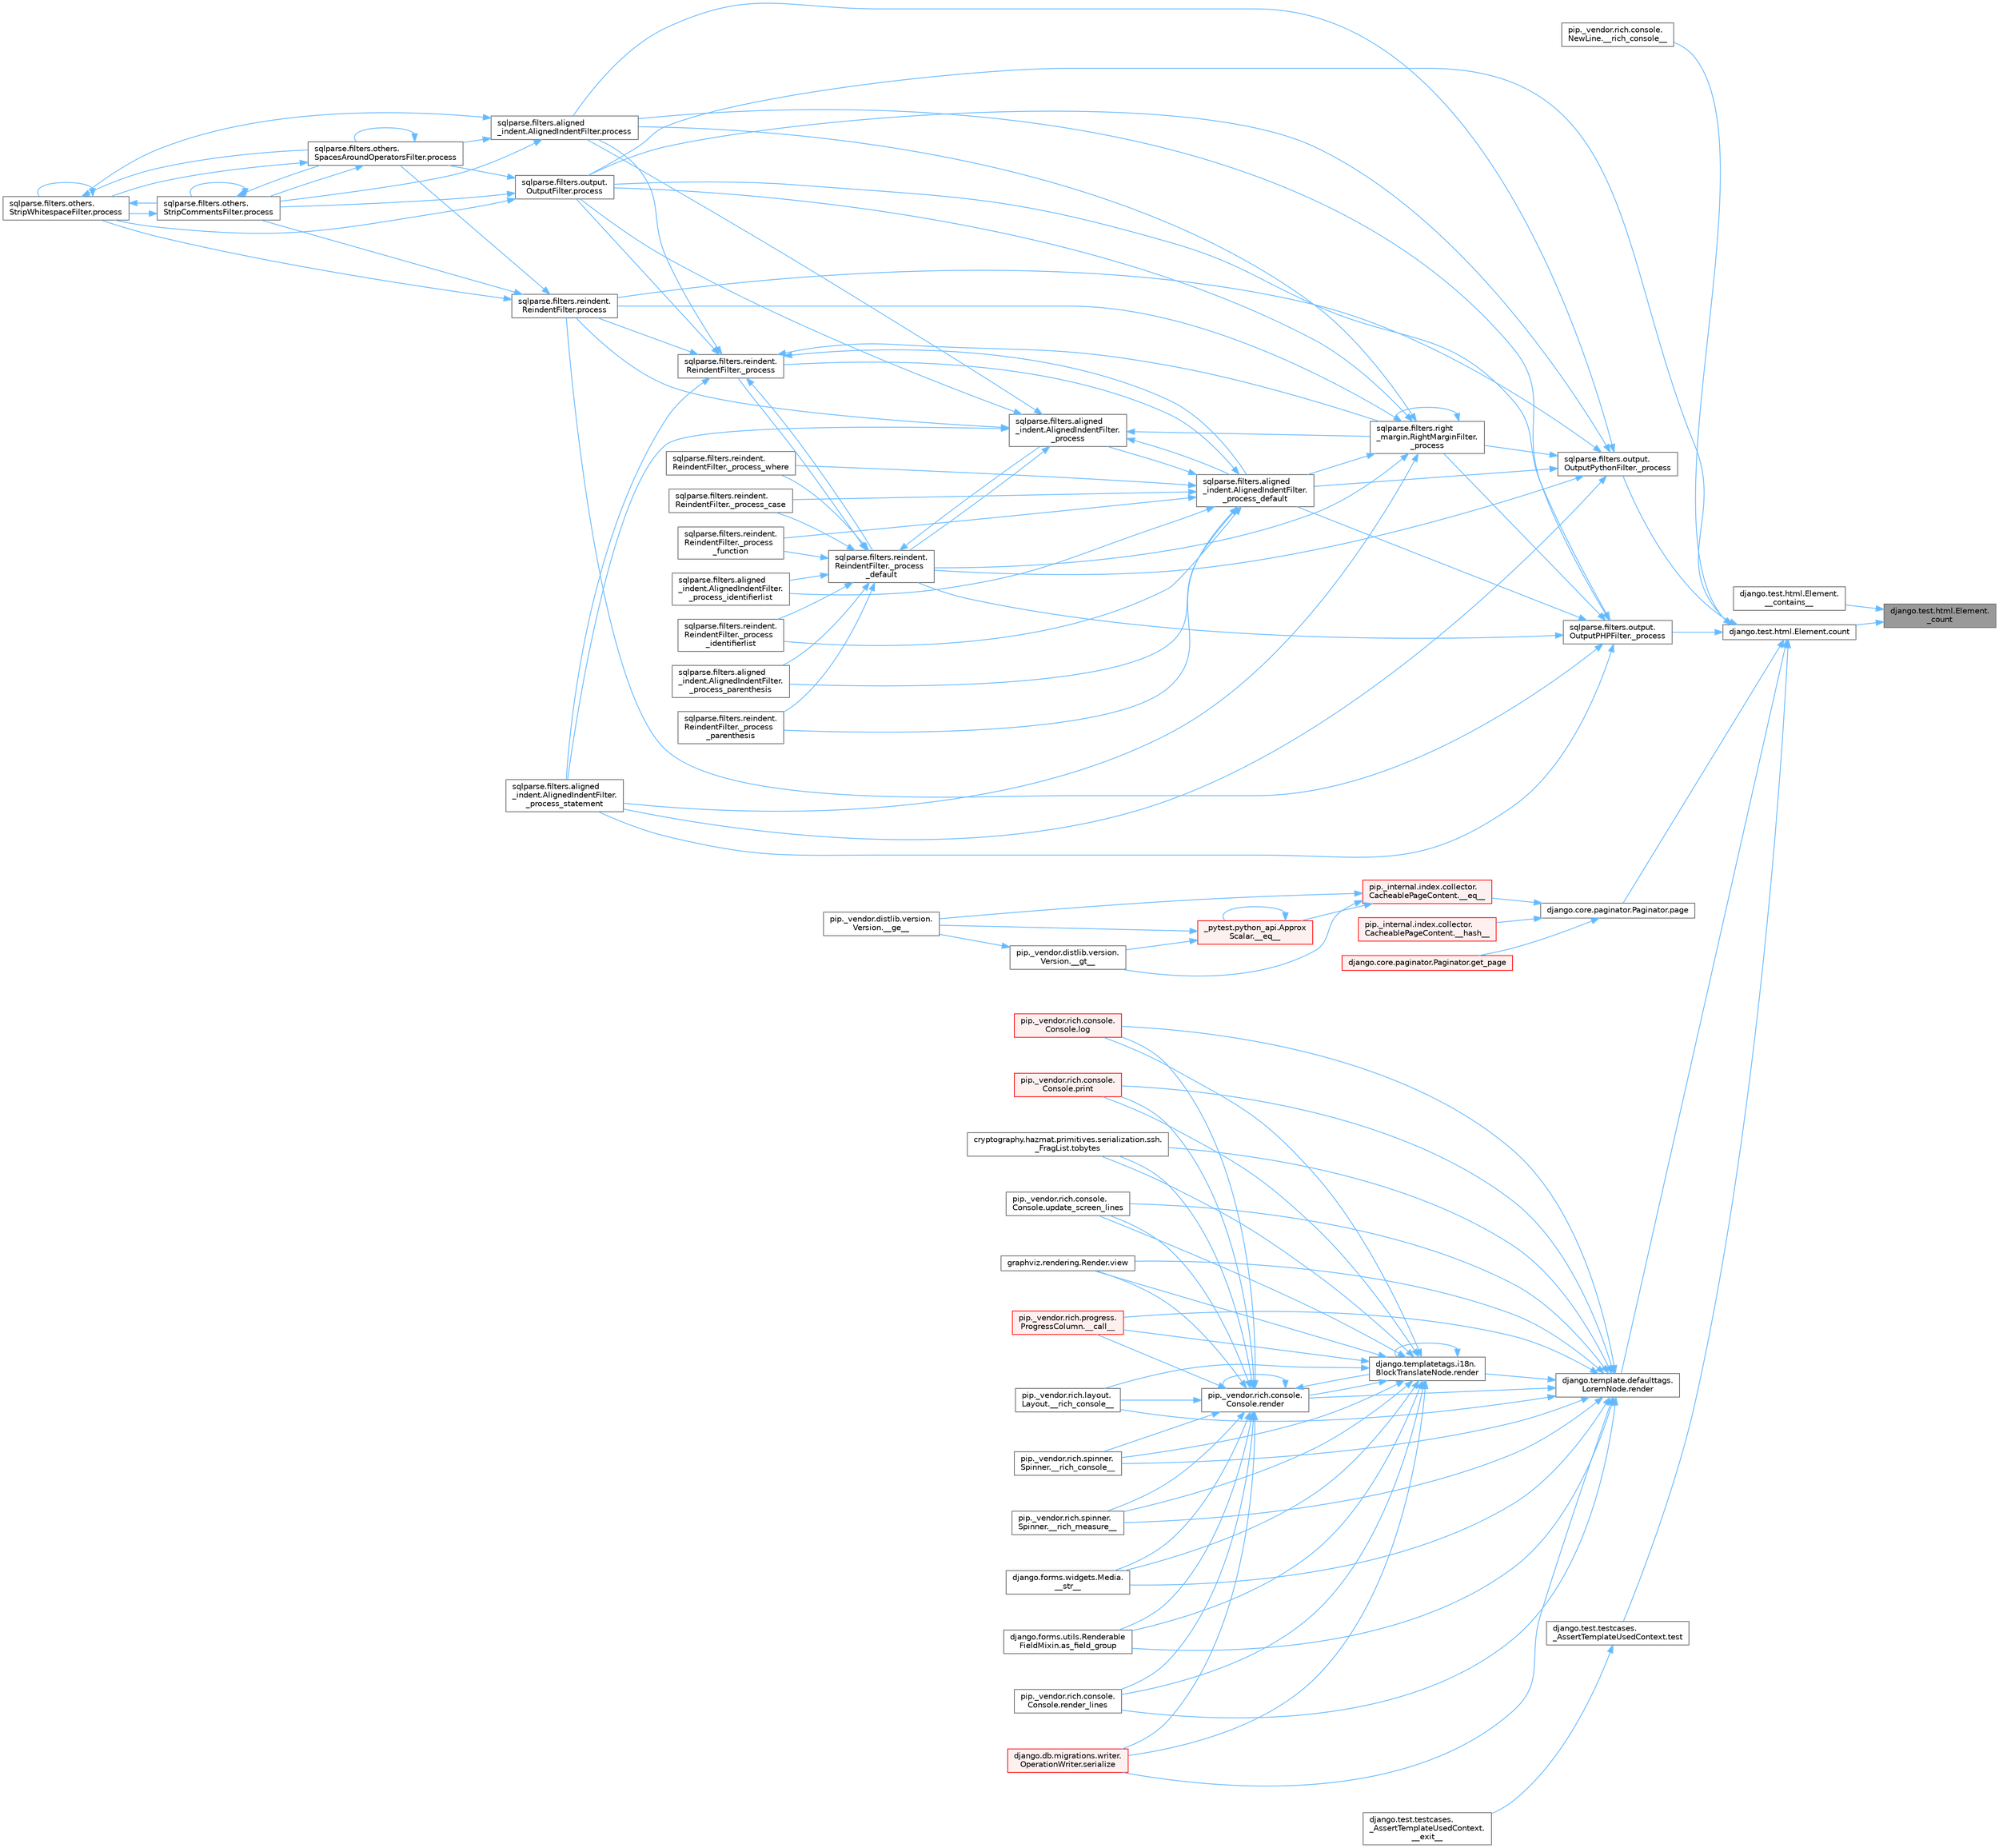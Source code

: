 digraph "django.test.html.Element._count"
{
 // LATEX_PDF_SIZE
  bgcolor="transparent";
  edge [fontname=Helvetica,fontsize=10,labelfontname=Helvetica,labelfontsize=10];
  node [fontname=Helvetica,fontsize=10,shape=box,height=0.2,width=0.4];
  rankdir="RL";
  Node1 [id="Node000001",label="django.test.html.Element.\l_count",height=0.2,width=0.4,color="gray40", fillcolor="grey60", style="filled", fontcolor="black",tooltip=" "];
  Node1 -> Node2 [id="edge1_Node000001_Node000002",dir="back",color="steelblue1",style="solid",tooltip=" "];
  Node2 [id="Node000002",label="django.test.html.Element.\l__contains__",height=0.2,width=0.4,color="grey40", fillcolor="white", style="filled",URL="$classdjango_1_1test_1_1html_1_1_element.html#a227aa6f6e0a822f619c2187f566e9e01",tooltip=" "];
  Node1 -> Node3 [id="edge2_Node000001_Node000003",dir="back",color="steelblue1",style="solid",tooltip=" "];
  Node3 [id="Node000003",label="django.test.html.Element.count",height=0.2,width=0.4,color="grey40", fillcolor="white", style="filled",URL="$classdjango_1_1test_1_1html_1_1_element.html#a4ec3c5c3429fb44a2715de6f0fab7864",tooltip=" "];
  Node3 -> Node4 [id="edge3_Node000003_Node000004",dir="back",color="steelblue1",style="solid",tooltip=" "];
  Node4 [id="Node000004",label="pip._vendor.rich.console.\lNewLine.__rich_console__",height=0.2,width=0.4,color="grey40", fillcolor="white", style="filled",URL="$classpip_1_1__vendor_1_1rich_1_1console_1_1_new_line.html#af856823f9fff100f23f9a5b22d9703c6",tooltip=" "];
  Node3 -> Node5 [id="edge4_Node000003_Node000005",dir="back",color="steelblue1",style="solid",tooltip=" "];
  Node5 [id="Node000005",label="sqlparse.filters.output.\lOutputPHPFilter._process",height=0.2,width=0.4,color="grey40", fillcolor="white", style="filled",URL="$classsqlparse_1_1filters_1_1output_1_1_output_p_h_p_filter.html#a04e946235754e1e1a0717a17a2ab7980",tooltip=" "];
  Node5 -> Node6 [id="edge5_Node000005_Node000006",dir="back",color="steelblue1",style="solid",tooltip=" "];
  Node6 [id="Node000006",label="sqlparse.filters.right\l_margin.RightMarginFilter.\l_process",height=0.2,width=0.4,color="grey40", fillcolor="white", style="filled",URL="$classsqlparse_1_1filters_1_1right__margin_1_1_right_margin_filter.html#a62b0707d94aff59b0fc1428eca96f6a9",tooltip=" "];
  Node6 -> Node6 [id="edge6_Node000006_Node000006",dir="back",color="steelblue1",style="solid",tooltip=" "];
  Node6 -> Node7 [id="edge7_Node000006_Node000007",dir="back",color="steelblue1",style="solid",tooltip=" "];
  Node7 [id="Node000007",label="sqlparse.filters.aligned\l_indent.AlignedIndentFilter.\l_process_default",height=0.2,width=0.4,color="grey40", fillcolor="white", style="filled",URL="$classsqlparse_1_1filters_1_1aligned__indent_1_1_aligned_indent_filter.html#a3ea4e4dfdbefcbe959c08542b0d53201",tooltip=" "];
  Node7 -> Node8 [id="edge8_Node000007_Node000008",dir="back",color="steelblue1",style="solid",tooltip=" "];
  Node8 [id="Node000008",label="sqlparse.filters.aligned\l_indent.AlignedIndentFilter.\l_process",height=0.2,width=0.4,color="grey40", fillcolor="white", style="filled",URL="$classsqlparse_1_1filters_1_1aligned__indent_1_1_aligned_indent_filter.html#ad998883fe7e7b68c6f4a789c37311b87",tooltip=" "];
  Node8 -> Node6 [id="edge9_Node000008_Node000006",dir="back",color="steelblue1",style="solid",tooltip=" "];
  Node8 -> Node7 [id="edge10_Node000008_Node000007",dir="back",color="steelblue1",style="solid",tooltip=" "];
  Node8 -> Node9 [id="edge11_Node000008_Node000009",dir="back",color="steelblue1",style="solid",tooltip=" "];
  Node9 [id="Node000009",label="sqlparse.filters.reindent.\lReindentFilter._process\l_default",height=0.2,width=0.4,color="grey40", fillcolor="white", style="filled",URL="$classsqlparse_1_1filters_1_1reindent_1_1_reindent_filter.html#a1c1a3a8db38895a336e3e44c9ce4dc14",tooltip=" "];
  Node9 -> Node8 [id="edge12_Node000009_Node000008",dir="back",color="steelblue1",style="solid",tooltip=" "];
  Node9 -> Node10 [id="edge13_Node000009_Node000010",dir="back",color="steelblue1",style="solid",tooltip=" "];
  Node10 [id="Node000010",label="sqlparse.filters.reindent.\lReindentFilter._process",height=0.2,width=0.4,color="grey40", fillcolor="white", style="filled",URL="$classsqlparse_1_1filters_1_1reindent_1_1_reindent_filter.html#aa8d7cd3a887a74b15b60245754c2f0ad",tooltip=" "];
  Node10 -> Node6 [id="edge14_Node000010_Node000006",dir="back",color="steelblue1",style="solid",tooltip=" "];
  Node10 -> Node7 [id="edge15_Node000010_Node000007",dir="back",color="steelblue1",style="solid",tooltip=" "];
  Node10 -> Node9 [id="edge16_Node000010_Node000009",dir="back",color="steelblue1",style="solid",tooltip=" "];
  Node10 -> Node11 [id="edge17_Node000010_Node000011",dir="back",color="steelblue1",style="solid",tooltip=" "];
  Node11 [id="Node000011",label="sqlparse.filters.aligned\l_indent.AlignedIndentFilter.\l_process_statement",height=0.2,width=0.4,color="grey40", fillcolor="white", style="filled",URL="$classsqlparse_1_1filters_1_1aligned__indent_1_1_aligned_indent_filter.html#a0dc0e7f7d4e057c4840e8b0830e2e31e",tooltip=" "];
  Node10 -> Node12 [id="edge18_Node000010_Node000012",dir="back",color="steelblue1",style="solid",tooltip=" "];
  Node12 [id="Node000012",label="sqlparse.filters.aligned\l_indent.AlignedIndentFilter.process",height=0.2,width=0.4,color="grey40", fillcolor="white", style="filled",URL="$classsqlparse_1_1filters_1_1aligned__indent_1_1_aligned_indent_filter.html#a932c29e956eedefc82ac8c90ac4a46e0",tooltip=" "];
  Node12 -> Node13 [id="edge19_Node000012_Node000013",dir="back",color="steelblue1",style="solid",tooltip=" "];
  Node13 [id="Node000013",label="sqlparse.filters.others.\lSpacesAroundOperatorsFilter.process",height=0.2,width=0.4,color="grey40", fillcolor="white", style="filled",URL="$classsqlparse_1_1filters_1_1others_1_1_spaces_around_operators_filter.html#a1a4308bab3c941f190c9aa6fa6d99492",tooltip=" "];
  Node13 -> Node13 [id="edge20_Node000013_Node000013",dir="back",color="steelblue1",style="solid",tooltip=" "];
  Node13 -> Node14 [id="edge21_Node000013_Node000014",dir="back",color="steelblue1",style="solid",tooltip=" "];
  Node14 [id="Node000014",label="sqlparse.filters.others.\lStripCommentsFilter.process",height=0.2,width=0.4,color="grey40", fillcolor="white", style="filled",URL="$classsqlparse_1_1filters_1_1others_1_1_strip_comments_filter.html#a7aeeca5b82a1b2768af6be530fbbd448",tooltip=" "];
  Node14 -> Node13 [id="edge22_Node000014_Node000013",dir="back",color="steelblue1",style="solid",tooltip=" "];
  Node14 -> Node14 [id="edge23_Node000014_Node000014",dir="back",color="steelblue1",style="solid",tooltip=" "];
  Node14 -> Node15 [id="edge24_Node000014_Node000015",dir="back",color="steelblue1",style="solid",tooltip=" "];
  Node15 [id="Node000015",label="sqlparse.filters.others.\lStripWhitespaceFilter.process",height=0.2,width=0.4,color="grey40", fillcolor="white", style="filled",URL="$classsqlparse_1_1filters_1_1others_1_1_strip_whitespace_filter.html#a6a736c7dd56d1257bede1672a9e3302b",tooltip=" "];
  Node15 -> Node13 [id="edge25_Node000015_Node000013",dir="back",color="steelblue1",style="solid",tooltip=" "];
  Node15 -> Node14 [id="edge26_Node000015_Node000014",dir="back",color="steelblue1",style="solid",tooltip=" "];
  Node15 -> Node15 [id="edge27_Node000015_Node000015",dir="back",color="steelblue1",style="solid",tooltip=" "];
  Node13 -> Node15 [id="edge28_Node000013_Node000015",dir="back",color="steelblue1",style="solid",tooltip=" "];
  Node12 -> Node14 [id="edge29_Node000012_Node000014",dir="back",color="steelblue1",style="solid",tooltip=" "];
  Node12 -> Node15 [id="edge30_Node000012_Node000015",dir="back",color="steelblue1",style="solid",tooltip=" "];
  Node10 -> Node16 [id="edge31_Node000010_Node000016",dir="back",color="steelblue1",style="solid",tooltip=" "];
  Node16 [id="Node000016",label="sqlparse.filters.output.\lOutputFilter.process",height=0.2,width=0.4,color="grey40", fillcolor="white", style="filled",URL="$classsqlparse_1_1filters_1_1output_1_1_output_filter.html#a3a3811380b4736898bf22188c02ac442",tooltip=" "];
  Node16 -> Node13 [id="edge32_Node000016_Node000013",dir="back",color="steelblue1",style="solid",tooltip=" "];
  Node16 -> Node14 [id="edge33_Node000016_Node000014",dir="back",color="steelblue1",style="solid",tooltip=" "];
  Node16 -> Node15 [id="edge34_Node000016_Node000015",dir="back",color="steelblue1",style="solid",tooltip=" "];
  Node10 -> Node17 [id="edge35_Node000010_Node000017",dir="back",color="steelblue1",style="solid",tooltip=" "];
  Node17 [id="Node000017",label="sqlparse.filters.reindent.\lReindentFilter.process",height=0.2,width=0.4,color="grey40", fillcolor="white", style="filled",URL="$classsqlparse_1_1filters_1_1reindent_1_1_reindent_filter.html#aee98c0fb7d6a3052e6c3c837f706830e",tooltip=" "];
  Node17 -> Node13 [id="edge36_Node000017_Node000013",dir="back",color="steelblue1",style="solid",tooltip=" "];
  Node17 -> Node14 [id="edge37_Node000017_Node000014",dir="back",color="steelblue1",style="solid",tooltip=" "];
  Node17 -> Node15 [id="edge38_Node000017_Node000015",dir="back",color="steelblue1",style="solid",tooltip=" "];
  Node9 -> Node18 [id="edge39_Node000009_Node000018",dir="back",color="steelblue1",style="solid",tooltip=" "];
  Node18 [id="Node000018",label="sqlparse.filters.reindent.\lReindentFilter._process_case",height=0.2,width=0.4,color="grey40", fillcolor="white", style="filled",URL="$classsqlparse_1_1filters_1_1reindent_1_1_reindent_filter.html#aa388d01e64872b26a75ecd643e04756d",tooltip=" "];
  Node9 -> Node19 [id="edge40_Node000009_Node000019",dir="back",color="steelblue1",style="solid",tooltip=" "];
  Node19 [id="Node000019",label="sqlparse.filters.reindent.\lReindentFilter._process\l_function",height=0.2,width=0.4,color="grey40", fillcolor="white", style="filled",URL="$classsqlparse_1_1filters_1_1reindent_1_1_reindent_filter.html#a4743aabf7578671b08c44758a79221a1",tooltip=" "];
  Node9 -> Node20 [id="edge41_Node000009_Node000020",dir="back",color="steelblue1",style="solid",tooltip=" "];
  Node20 [id="Node000020",label="sqlparse.filters.aligned\l_indent.AlignedIndentFilter.\l_process_identifierlist",height=0.2,width=0.4,color="grey40", fillcolor="white", style="filled",URL="$classsqlparse_1_1filters_1_1aligned__indent_1_1_aligned_indent_filter.html#abcb7771d6ec4e8b27547d32b6ed5a464",tooltip=" "];
  Node9 -> Node21 [id="edge42_Node000009_Node000021",dir="back",color="steelblue1",style="solid",tooltip=" "];
  Node21 [id="Node000021",label="sqlparse.filters.reindent.\lReindentFilter._process\l_identifierlist",height=0.2,width=0.4,color="grey40", fillcolor="white", style="filled",URL="$classsqlparse_1_1filters_1_1reindent_1_1_reindent_filter.html#a78569a89684b032ab25014f95ec08ca6",tooltip=" "];
  Node9 -> Node22 [id="edge43_Node000009_Node000022",dir="back",color="steelblue1",style="solid",tooltip=" "];
  Node22 [id="Node000022",label="sqlparse.filters.aligned\l_indent.AlignedIndentFilter.\l_process_parenthesis",height=0.2,width=0.4,color="grey40", fillcolor="white", style="filled",URL="$classsqlparse_1_1filters_1_1aligned__indent_1_1_aligned_indent_filter.html#a6434c8b95516841ceaa94618c9633ba8",tooltip=" "];
  Node9 -> Node23 [id="edge44_Node000009_Node000023",dir="back",color="steelblue1",style="solid",tooltip=" "];
  Node23 [id="Node000023",label="sqlparse.filters.reindent.\lReindentFilter._process\l_parenthesis",height=0.2,width=0.4,color="grey40", fillcolor="white", style="filled",URL="$classsqlparse_1_1filters_1_1reindent_1_1_reindent_filter.html#a9d47731036de8918efc549068ebb75c8",tooltip=" "];
  Node9 -> Node24 [id="edge45_Node000009_Node000024",dir="back",color="steelblue1",style="solid",tooltip=" "];
  Node24 [id="Node000024",label="sqlparse.filters.reindent.\lReindentFilter._process_where",height=0.2,width=0.4,color="grey40", fillcolor="white", style="filled",URL="$classsqlparse_1_1filters_1_1reindent_1_1_reindent_filter.html#a3c457b0c21ece405ff6e543b59dfc8a7",tooltip=" "];
  Node8 -> Node11 [id="edge46_Node000008_Node000011",dir="back",color="steelblue1",style="solid",tooltip=" "];
  Node8 -> Node12 [id="edge47_Node000008_Node000012",dir="back",color="steelblue1",style="solid",tooltip=" "];
  Node8 -> Node16 [id="edge48_Node000008_Node000016",dir="back",color="steelblue1",style="solid",tooltip=" "];
  Node8 -> Node17 [id="edge49_Node000008_Node000017",dir="back",color="steelblue1",style="solid",tooltip=" "];
  Node7 -> Node10 [id="edge50_Node000007_Node000010",dir="back",color="steelblue1",style="solid",tooltip=" "];
  Node7 -> Node18 [id="edge51_Node000007_Node000018",dir="back",color="steelblue1",style="solid",tooltip=" "];
  Node7 -> Node19 [id="edge52_Node000007_Node000019",dir="back",color="steelblue1",style="solid",tooltip=" "];
  Node7 -> Node20 [id="edge53_Node000007_Node000020",dir="back",color="steelblue1",style="solid",tooltip=" "];
  Node7 -> Node21 [id="edge54_Node000007_Node000021",dir="back",color="steelblue1",style="solid",tooltip=" "];
  Node7 -> Node22 [id="edge55_Node000007_Node000022",dir="back",color="steelblue1",style="solid",tooltip=" "];
  Node7 -> Node23 [id="edge56_Node000007_Node000023",dir="back",color="steelblue1",style="solid",tooltip=" "];
  Node7 -> Node24 [id="edge57_Node000007_Node000024",dir="back",color="steelblue1",style="solid",tooltip=" "];
  Node6 -> Node9 [id="edge58_Node000006_Node000009",dir="back",color="steelblue1",style="solid",tooltip=" "];
  Node6 -> Node11 [id="edge59_Node000006_Node000011",dir="back",color="steelblue1",style="solid",tooltip=" "];
  Node6 -> Node12 [id="edge60_Node000006_Node000012",dir="back",color="steelblue1",style="solid",tooltip=" "];
  Node6 -> Node16 [id="edge61_Node000006_Node000016",dir="back",color="steelblue1",style="solid",tooltip=" "];
  Node6 -> Node17 [id="edge62_Node000006_Node000017",dir="back",color="steelblue1",style="solid",tooltip=" "];
  Node5 -> Node7 [id="edge63_Node000005_Node000007",dir="back",color="steelblue1",style="solid",tooltip=" "];
  Node5 -> Node9 [id="edge64_Node000005_Node000009",dir="back",color="steelblue1",style="solid",tooltip=" "];
  Node5 -> Node11 [id="edge65_Node000005_Node000011",dir="back",color="steelblue1",style="solid",tooltip=" "];
  Node5 -> Node12 [id="edge66_Node000005_Node000012",dir="back",color="steelblue1",style="solid",tooltip=" "];
  Node5 -> Node16 [id="edge67_Node000005_Node000016",dir="back",color="steelblue1",style="solid",tooltip=" "];
  Node5 -> Node17 [id="edge68_Node000005_Node000017",dir="back",color="steelblue1",style="solid",tooltip=" "];
  Node3 -> Node25 [id="edge69_Node000003_Node000025",dir="back",color="steelblue1",style="solid",tooltip=" "];
  Node25 [id="Node000025",label="sqlparse.filters.output.\lOutputPythonFilter._process",height=0.2,width=0.4,color="grey40", fillcolor="white", style="filled",URL="$classsqlparse_1_1filters_1_1output_1_1_output_python_filter.html#a7c6321a8ac3f268ad06caf05f26a42f8",tooltip=" "];
  Node25 -> Node6 [id="edge70_Node000025_Node000006",dir="back",color="steelblue1",style="solid",tooltip=" "];
  Node25 -> Node7 [id="edge71_Node000025_Node000007",dir="back",color="steelblue1",style="solid",tooltip=" "];
  Node25 -> Node9 [id="edge72_Node000025_Node000009",dir="back",color="steelblue1",style="solid",tooltip=" "];
  Node25 -> Node11 [id="edge73_Node000025_Node000011",dir="back",color="steelblue1",style="solid",tooltip=" "];
  Node25 -> Node12 [id="edge74_Node000025_Node000012",dir="back",color="steelblue1",style="solid",tooltip=" "];
  Node25 -> Node16 [id="edge75_Node000025_Node000016",dir="back",color="steelblue1",style="solid",tooltip=" "];
  Node25 -> Node17 [id="edge76_Node000025_Node000017",dir="back",color="steelblue1",style="solid",tooltip=" "];
  Node3 -> Node26 [id="edge77_Node000003_Node000026",dir="back",color="steelblue1",style="solid",tooltip=" "];
  Node26 [id="Node000026",label="django.core.paginator.Paginator.page",height=0.2,width=0.4,color="grey40", fillcolor="white", style="filled",URL="$classdjango_1_1core_1_1paginator_1_1_paginator.html#a2d8525bdccebc06cd9df9b9ff52592a0",tooltip=" "];
  Node26 -> Node27 [id="edge78_Node000026_Node000027",dir="back",color="steelblue1",style="solid",tooltip=" "];
  Node27 [id="Node000027",label="pip._internal.index.collector.\lCacheablePageContent.__eq__",height=0.2,width=0.4,color="red", fillcolor="#FFF0F0", style="filled",URL="$classpip_1_1__internal_1_1index_1_1collector_1_1_cacheable_page_content.html#ae4a6ec0fc0d739f93c0dd7e0847d6b6c",tooltip=" "];
  Node27 -> Node28 [id="edge79_Node000027_Node000028",dir="back",color="steelblue1",style="solid",tooltip=" "];
  Node28 [id="Node000028",label="_pytest.python_api.Approx\lScalar.__eq__",height=0.2,width=0.4,color="red", fillcolor="#FFF0F0", style="filled",URL="$class__pytest_1_1python__api_1_1_approx_scalar.html#af4601ee4ca7409927f88c83ebfc3d923",tooltip=" "];
  Node28 -> Node28 [id="edge80_Node000028_Node000028",dir="back",color="steelblue1",style="solid",tooltip=" "];
  Node28 -> Node29 [id="edge81_Node000028_Node000029",dir="back",color="steelblue1",style="solid",tooltip=" "];
  Node29 [id="Node000029",label="pip._vendor.distlib.version.\lVersion.__ge__",height=0.2,width=0.4,color="grey40", fillcolor="white", style="filled",URL="$classpip_1_1__vendor_1_1distlib_1_1version_1_1_version.html#aa6b7b889cebc687ddb5ed9040d01b1ec",tooltip=" "];
  Node28 -> Node30 [id="edge82_Node000028_Node000030",dir="back",color="steelblue1",style="solid",tooltip=" "];
  Node30 [id="Node000030",label="pip._vendor.distlib.version.\lVersion.__gt__",height=0.2,width=0.4,color="grey40", fillcolor="white", style="filled",URL="$classpip_1_1__vendor_1_1distlib_1_1version_1_1_version.html#a51cf0c8da1bb6829173ff6861b10cb5f",tooltip=" "];
  Node30 -> Node29 [id="edge83_Node000030_Node000029",dir="back",color="steelblue1",style="solid",tooltip=" "];
  Node27 -> Node29 [id="edge84_Node000027_Node000029",dir="back",color="steelblue1",style="solid",tooltip=" "];
  Node27 -> Node30 [id="edge85_Node000027_Node000030",dir="back",color="steelblue1",style="solid",tooltip=" "];
  Node26 -> Node36 [id="edge86_Node000026_Node000036",dir="back",color="steelblue1",style="solid",tooltip=" "];
  Node36 [id="Node000036",label="pip._internal.index.collector.\lCacheablePageContent.__hash__",height=0.2,width=0.4,color="red", fillcolor="#FFF0F0", style="filled",URL="$classpip_1_1__internal_1_1index_1_1collector_1_1_cacheable_page_content.html#a0c28009eb1cf943396846b1d66e4d740",tooltip=" "];
  Node26 -> Node39 [id="edge87_Node000026_Node000039",dir="back",color="steelblue1",style="solid",tooltip=" "];
  Node39 [id="Node000039",label="django.core.paginator.Paginator.get_page",height=0.2,width=0.4,color="red", fillcolor="#FFF0F0", style="filled",URL="$classdjango_1_1core_1_1paginator_1_1_paginator.html#a2b8b71b13e8c5e54ed799b91b89f5848",tooltip=" "];
  Node3 -> Node16 [id="edge88_Node000003_Node000016",dir="back",color="steelblue1",style="solid",tooltip=" "];
  Node3 -> Node42 [id="edge89_Node000003_Node000042",dir="back",color="steelblue1",style="solid",tooltip=" "];
  Node42 [id="Node000042",label="django.template.defaulttags.\lLoremNode.render",height=0.2,width=0.4,color="grey40", fillcolor="white", style="filled",URL="$classdjango_1_1template_1_1defaulttags_1_1_lorem_node.html#aa9ac6e64f495fe6a2d53e7e7e7a30bf5",tooltip=" "];
  Node42 -> Node43 [id="edge90_Node000042_Node000043",dir="back",color="steelblue1",style="solid",tooltip=" "];
  Node43 [id="Node000043",label="pip._vendor.rich.progress.\lProgressColumn.__call__",height=0.2,width=0.4,color="red", fillcolor="#FFF0F0", style="filled",URL="$classpip_1_1__vendor_1_1rich_1_1progress_1_1_progress_column.html#ae0c399be74222f949edb0fa5324cf6ea",tooltip=" "];
  Node42 -> Node46 [id="edge91_Node000042_Node000046",dir="back",color="steelblue1",style="solid",tooltip=" "];
  Node46 [id="Node000046",label="pip._vendor.rich.layout.\lLayout.__rich_console__",height=0.2,width=0.4,color="grey40", fillcolor="white", style="filled",URL="$classpip_1_1__vendor_1_1rich_1_1layout_1_1_layout.html#ac39cb3d17d2b0324ee1b0dada41a3ebd",tooltip=" "];
  Node42 -> Node47 [id="edge92_Node000042_Node000047",dir="back",color="steelblue1",style="solid",tooltip=" "];
  Node47 [id="Node000047",label="pip._vendor.rich.spinner.\lSpinner.__rich_console__",height=0.2,width=0.4,color="grey40", fillcolor="white", style="filled",URL="$classpip_1_1__vendor_1_1rich_1_1spinner_1_1_spinner.html#a6883d8dced19ac48d4dfc74f776357fd",tooltip=" "];
  Node42 -> Node48 [id="edge93_Node000042_Node000048",dir="back",color="steelblue1",style="solid",tooltip=" "];
  Node48 [id="Node000048",label="pip._vendor.rich.spinner.\lSpinner.__rich_measure__",height=0.2,width=0.4,color="grey40", fillcolor="white", style="filled",URL="$classpip_1_1__vendor_1_1rich_1_1spinner_1_1_spinner.html#a89745682c823c44a31bae8e8d07869f5",tooltip=" "];
  Node42 -> Node49 [id="edge94_Node000042_Node000049",dir="back",color="steelblue1",style="solid",tooltip=" "];
  Node49 [id="Node000049",label="django.forms.widgets.Media.\l__str__",height=0.2,width=0.4,color="grey40", fillcolor="white", style="filled",URL="$classdjango_1_1forms_1_1widgets_1_1_media.html#ae1651710548a7d9f14f036d035012d21",tooltip=" "];
  Node42 -> Node50 [id="edge95_Node000042_Node000050",dir="back",color="steelblue1",style="solid",tooltip=" "];
  Node50 [id="Node000050",label="django.forms.utils.Renderable\lFieldMixin.as_field_group",height=0.2,width=0.4,color="grey40", fillcolor="white", style="filled",URL="$classdjango_1_1forms_1_1utils_1_1_renderable_field_mixin.html#a1e9a1b4f790ea694431554267fd5d74c",tooltip=" "];
  Node42 -> Node51 [id="edge96_Node000042_Node000051",dir="back",color="steelblue1",style="solid",tooltip=" "];
  Node51 [id="Node000051",label="pip._vendor.rich.console.\lConsole.log",height=0.2,width=0.4,color="red", fillcolor="#FFF0F0", style="filled",URL="$classpip_1_1__vendor_1_1rich_1_1console_1_1_console.html#af9c77e39f9413fc2b134c60cfa23b0f1",tooltip=" "];
  Node42 -> Node443 [id="edge97_Node000042_Node000443",dir="back",color="steelblue1",style="solid",tooltip=" "];
  Node443 [id="Node000443",label="pip._vendor.rich.console.\lConsole.print",height=0.2,width=0.4,color="red", fillcolor="#FFF0F0", style="filled",URL="$classpip_1_1__vendor_1_1rich_1_1console_1_1_console.html#af954370cdbb49236b597f2c11064549d",tooltip=" "];
  Node42 -> Node525 [id="edge98_Node000042_Node000525",dir="back",color="steelblue1",style="solid",tooltip=" "];
  Node525 [id="Node000525",label="django.templatetags.i18n.\lBlockTranslateNode.render",height=0.2,width=0.4,color="grey40", fillcolor="white", style="filled",URL="$classdjango_1_1templatetags_1_1i18n_1_1_block_translate_node.html#aaf05bebfd02c1c4b676387ada0357832",tooltip=" "];
  Node525 -> Node43 [id="edge99_Node000525_Node000043",dir="back",color="steelblue1",style="solid",tooltip=" "];
  Node525 -> Node46 [id="edge100_Node000525_Node000046",dir="back",color="steelblue1",style="solid",tooltip=" "];
  Node525 -> Node47 [id="edge101_Node000525_Node000047",dir="back",color="steelblue1",style="solid",tooltip=" "];
  Node525 -> Node48 [id="edge102_Node000525_Node000048",dir="back",color="steelblue1",style="solid",tooltip=" "];
  Node525 -> Node49 [id="edge103_Node000525_Node000049",dir="back",color="steelblue1",style="solid",tooltip=" "];
  Node525 -> Node50 [id="edge104_Node000525_Node000050",dir="back",color="steelblue1",style="solid",tooltip=" "];
  Node525 -> Node51 [id="edge105_Node000525_Node000051",dir="back",color="steelblue1",style="solid",tooltip=" "];
  Node525 -> Node443 [id="edge106_Node000525_Node000443",dir="back",color="steelblue1",style="solid",tooltip=" "];
  Node525 -> Node525 [id="edge107_Node000525_Node000525",dir="back",color="steelblue1",style="solid",tooltip=" "];
  Node525 -> Node526 [id="edge108_Node000525_Node000526",dir="back",color="steelblue1",style="solid",tooltip=" "];
  Node526 [id="Node000526",label="pip._vendor.rich.console.\lConsole.render",height=0.2,width=0.4,color="grey40", fillcolor="white", style="filled",URL="$classpip_1_1__vendor_1_1rich_1_1console_1_1_console.html#a9551b8254c573105adde80622393a938",tooltip=" "];
  Node526 -> Node43 [id="edge109_Node000526_Node000043",dir="back",color="steelblue1",style="solid",tooltip=" "];
  Node526 -> Node46 [id="edge110_Node000526_Node000046",dir="back",color="steelblue1",style="solid",tooltip=" "];
  Node526 -> Node47 [id="edge111_Node000526_Node000047",dir="back",color="steelblue1",style="solid",tooltip=" "];
  Node526 -> Node48 [id="edge112_Node000526_Node000048",dir="back",color="steelblue1",style="solid",tooltip=" "];
  Node526 -> Node49 [id="edge113_Node000526_Node000049",dir="back",color="steelblue1",style="solid",tooltip=" "];
  Node526 -> Node50 [id="edge114_Node000526_Node000050",dir="back",color="steelblue1",style="solid",tooltip=" "];
  Node526 -> Node51 [id="edge115_Node000526_Node000051",dir="back",color="steelblue1",style="solid",tooltip=" "];
  Node526 -> Node443 [id="edge116_Node000526_Node000443",dir="back",color="steelblue1",style="solid",tooltip=" "];
  Node526 -> Node525 [id="edge117_Node000526_Node000525",dir="back",color="steelblue1",style="solid",tooltip=" "];
  Node526 -> Node526 [id="edge118_Node000526_Node000526",dir="back",color="steelblue1",style="solid",tooltip=" "];
  Node526 -> Node527 [id="edge119_Node000526_Node000527",dir="back",color="steelblue1",style="solid",tooltip=" "];
  Node527 [id="Node000527",label="pip._vendor.rich.console.\lConsole.render_lines",height=0.2,width=0.4,color="grey40", fillcolor="white", style="filled",URL="$classpip_1_1__vendor_1_1rich_1_1console_1_1_console.html#a5818808a49db20c5bee6986425f96f14",tooltip=" "];
  Node526 -> Node528 [id="edge120_Node000526_Node000528",dir="back",color="steelblue1",style="solid",tooltip=" "];
  Node528 [id="Node000528",label="django.db.migrations.writer.\lOperationWriter.serialize",height=0.2,width=0.4,color="red", fillcolor="#FFF0F0", style="filled",URL="$classdjango_1_1db_1_1migrations_1_1writer_1_1_operation_writer.html#a866e8d13e1c54a35d74e9a6b0383b2f8",tooltip=" "];
  Node526 -> Node600 [id="edge121_Node000526_Node000600",dir="back",color="steelblue1",style="solid",tooltip=" "];
  Node600 [id="Node000600",label="cryptography.hazmat.primitives.serialization.ssh.\l_FragList.tobytes",height=0.2,width=0.4,color="grey40", fillcolor="white", style="filled",URL="$classcryptography_1_1hazmat_1_1primitives_1_1serialization_1_1ssh_1_1___frag_list.html#a195dd4e7c741624829a13af53fa3de38",tooltip=" "];
  Node526 -> Node601 [id="edge122_Node000526_Node000601",dir="back",color="steelblue1",style="solid",tooltip=" "];
  Node601 [id="Node000601",label="pip._vendor.rich.console.\lConsole.update_screen_lines",height=0.2,width=0.4,color="grey40", fillcolor="white", style="filled",URL="$classpip_1_1__vendor_1_1rich_1_1console_1_1_console.html#a21cfe5af86ec7533f23d45fe2969817e",tooltip=" "];
  Node526 -> Node602 [id="edge123_Node000526_Node000602",dir="back",color="steelblue1",style="solid",tooltip=" "];
  Node602 [id="Node000602",label="graphviz.rendering.Render.view",height=0.2,width=0.4,color="grey40", fillcolor="white", style="filled",URL="$classgraphviz_1_1rendering_1_1_render.html#a53169c422996b9a7e92b5580c13914e2",tooltip=" "];
  Node525 -> Node527 [id="edge124_Node000525_Node000527",dir="back",color="steelblue1",style="solid",tooltip=" "];
  Node525 -> Node528 [id="edge125_Node000525_Node000528",dir="back",color="steelblue1",style="solid",tooltip=" "];
  Node525 -> Node600 [id="edge126_Node000525_Node000600",dir="back",color="steelblue1",style="solid",tooltip=" "];
  Node525 -> Node601 [id="edge127_Node000525_Node000601",dir="back",color="steelblue1",style="solid",tooltip=" "];
  Node525 -> Node602 [id="edge128_Node000525_Node000602",dir="back",color="steelblue1",style="solid",tooltip=" "];
  Node42 -> Node526 [id="edge129_Node000042_Node000526",dir="back",color="steelblue1",style="solid",tooltip=" "];
  Node42 -> Node527 [id="edge130_Node000042_Node000527",dir="back",color="steelblue1",style="solid",tooltip=" "];
  Node42 -> Node528 [id="edge131_Node000042_Node000528",dir="back",color="steelblue1",style="solid",tooltip=" "];
  Node42 -> Node600 [id="edge132_Node000042_Node000600",dir="back",color="steelblue1",style="solid",tooltip=" "];
  Node42 -> Node601 [id="edge133_Node000042_Node000601",dir="back",color="steelblue1",style="solid",tooltip=" "];
  Node42 -> Node602 [id="edge134_Node000042_Node000602",dir="back",color="steelblue1",style="solid",tooltip=" "];
  Node3 -> Node2649 [id="edge135_Node000003_Node002649",dir="back",color="steelblue1",style="solid",tooltip=" "];
  Node2649 [id="Node002649",label="django.test.testcases.\l_AssertTemplateUsedContext.test",height=0.2,width=0.4,color="grey40", fillcolor="white", style="filled",URL="$classdjango_1_1test_1_1testcases_1_1___assert_template_used_context.html#a4976e82d5cfd983903b21ec58341688b",tooltip=" "];
  Node2649 -> Node1126 [id="edge136_Node002649_Node001126",dir="back",color="steelblue1",style="solid",tooltip=" "];
  Node1126 [id="Node001126",label="django.test.testcases.\l_AssertTemplateUsedContext.\l__exit__",height=0.2,width=0.4,color="grey40", fillcolor="white", style="filled",URL="$classdjango_1_1test_1_1testcases_1_1___assert_template_used_context.html#add52b80bfae381cb2ca3a753eb43ba10",tooltip=" "];
}
